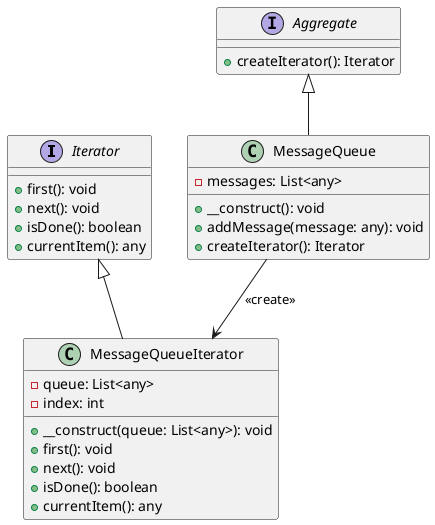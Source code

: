 @startuml

interface Iterator {
    +first(): void
    +next(): void
    +isDone(): boolean
    +currentItem(): any
}

class MessageQueueIterator {
    -queue: List<any>
    -index: int
    +__construct(queue: List<any>): void
    +first(): void
    +next(): void
    +isDone(): boolean
    +currentItem(): any
}

interface Aggregate {
    +createIterator(): Iterator
}

class MessageQueue {
    -messages: List<any>
    +__construct(): void
    +addMessage(message: any): void
    +createIterator(): Iterator
}

Iterator <|-- MessageQueueIterator
Aggregate <|-- MessageQueue
MessageQueue --> MessageQueueIterator: <<create>>

@enduml